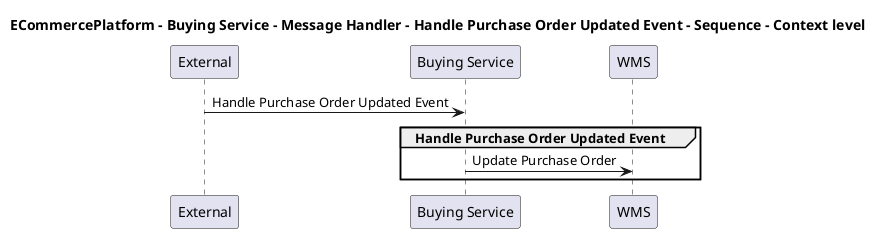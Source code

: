 @startuml

title ECommercePlatform - Buying Service - Message Handler - Handle Purchase Order Updated Event - Sequence - Context level

participant "External" as C4InterFlow.SoftwareSystems.ExternalSystem
participant "Buying Service" as ECommercePlatform.SoftwareSystems.BuyingService
participant "WMS" as ECommercePlatform.SoftwareSystems.WMS

C4InterFlow.SoftwareSystems.ExternalSystem -> ECommercePlatform.SoftwareSystems.BuyingService : Handle Purchase Order Updated Event
group Handle Purchase Order Updated Event
ECommercePlatform.SoftwareSystems.BuyingService -> ECommercePlatform.SoftwareSystems.WMS : Update Purchase Order
end


@enduml
